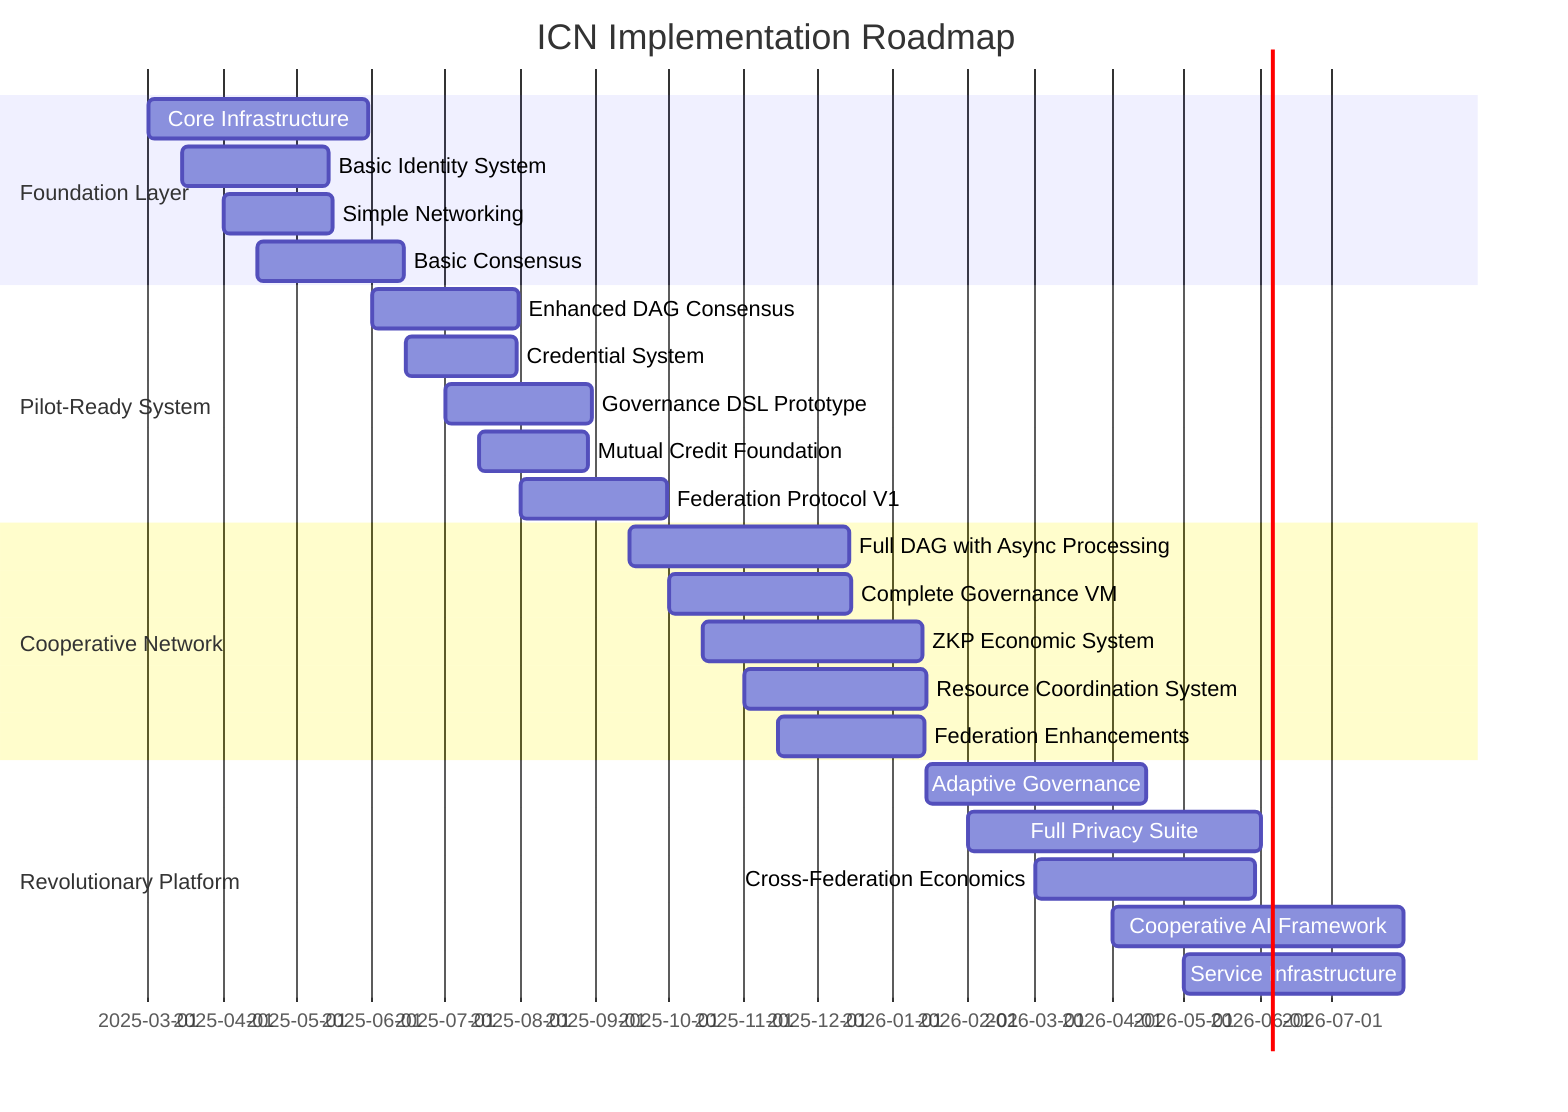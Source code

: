 gantt
    title ICN Implementation Roadmap
    dateFormat  YYYY-MM-DD
    
    section Foundation Layer
    Core Infrastructure           :2025-03-01, 90d
    Basic Identity System         :2025-03-15, 60d
    Simple Networking             :2025-04-01, 45d
    Basic Consensus               :2025-04-15, 60d
    
    section Pilot-Ready System
    Enhanced DAG Consensus        :2025-06-01, 60d
    Credential System             :2025-06-15, 45d
    Governance DSL Prototype      :2025-07-01, 60d
    Mutual Credit Foundation      :2025-07-15, 45d
    Federation Protocol V1        :2025-08-01, 60d
    
    section Cooperative Network
    Full DAG with Async Processing :2025-09-15, 90d
    Complete Governance VM         :2025-10-01, 75d
    ZKP Economic System            :2025-10-15, 90d
    Resource Coordination System   :2025-11-01, 75d
    Federation Enhancements        :2025-11-15, 60d
    
    section Revolutionary Platform
    Adaptive Governance            :2026-01-15, 90d
    Full Privacy Suite             :2026-02-01, 120d
    Cross-Federation Economics     :2026-03-01, 90d
    Cooperative AI Framework       :2026-04-01, 120d
    Service Infrastructure         :2026-05-01, 90d